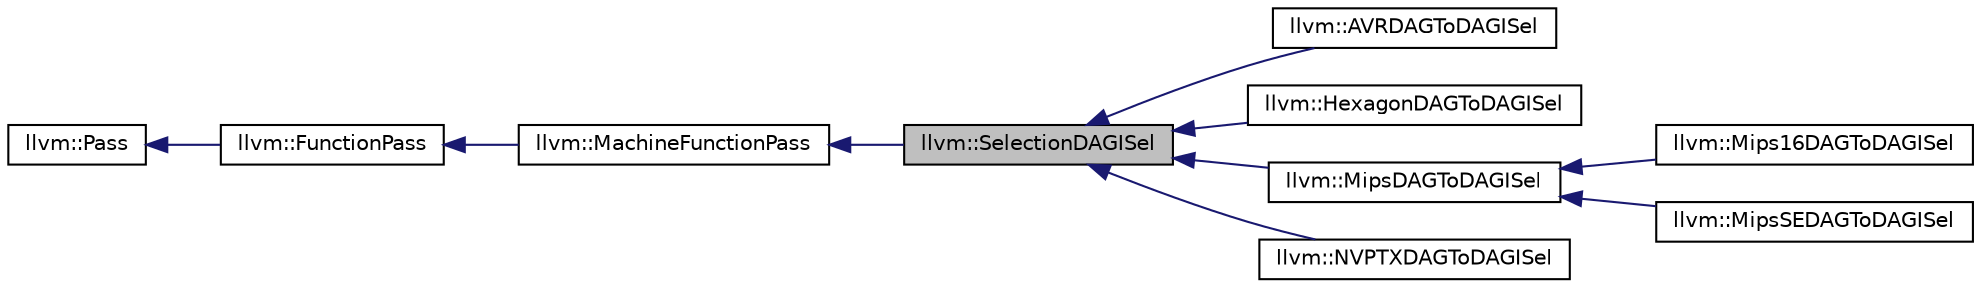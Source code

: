 digraph "llvm::SelectionDAGISel"
{
 // LATEX_PDF_SIZE
  bgcolor="transparent";
  edge [fontname="Helvetica",fontsize="10",labelfontname="Helvetica",labelfontsize="10"];
  node [fontname="Helvetica",fontsize="10",shape="box"];
  rankdir="LR";
  Node1 [label="llvm::SelectionDAGISel",height=0.2,width=0.4,color="black", fillcolor="grey75", style="filled", fontcolor="black",tooltip="SelectionDAGISel - This is the common base class used for SelectionDAG-based pattern-matching instruc..."];
  Node2 -> Node1 [dir="back",color="midnightblue",fontsize="10",style="solid",fontname="Helvetica"];
  Node2 [label="llvm::MachineFunctionPass",height=0.2,width=0.4,color="black",URL="$classllvm_1_1MachineFunctionPass.html",tooltip="MachineFunctionPass - This class adapts the FunctionPass interface to allow convenient creation of pa..."];
  Node3 -> Node2 [dir="back",color="midnightblue",fontsize="10",style="solid",fontname="Helvetica"];
  Node3 [label="llvm::FunctionPass",height=0.2,width=0.4,color="black",URL="$classllvm_1_1FunctionPass.html",tooltip="FunctionPass class - This class is used to implement most global optimizations."];
  Node4 -> Node3 [dir="back",color="midnightblue",fontsize="10",style="solid",fontname="Helvetica"];
  Node4 [label="llvm::Pass",height=0.2,width=0.4,color="black",URL="$classllvm_1_1Pass.html",tooltip="Pass interface - Implemented by all 'passes'."];
  Node1 -> Node5 [dir="back",color="midnightblue",fontsize="10",style="solid",fontname="Helvetica"];
  Node5 [label="llvm::AVRDAGToDAGISel",height=0.2,width=0.4,color="black",URL="$classllvm_1_1AVRDAGToDAGISel.html",tooltip="Lowers LLVM IR (in DAG form) to AVR MC instructions (in DAG form)."];
  Node1 -> Node6 [dir="back",color="midnightblue",fontsize="10",style="solid",fontname="Helvetica"];
  Node6 [label="llvm::HexagonDAGToDAGISel",height=0.2,width=0.4,color="black",URL="$classllvm_1_1HexagonDAGToDAGISel.html",tooltip=" "];
  Node1 -> Node7 [dir="back",color="midnightblue",fontsize="10",style="solid",fontname="Helvetica"];
  Node7 [label="llvm::MipsDAGToDAGISel",height=0.2,width=0.4,color="black",URL="$classllvm_1_1MipsDAGToDAGISel.html",tooltip=" "];
  Node7 -> Node8 [dir="back",color="midnightblue",fontsize="10",style="solid",fontname="Helvetica"];
  Node8 [label="llvm::Mips16DAGToDAGISel",height=0.2,width=0.4,color="black",URL="$classllvm_1_1Mips16DAGToDAGISel.html",tooltip=" "];
  Node7 -> Node9 [dir="back",color="midnightblue",fontsize="10",style="solid",fontname="Helvetica"];
  Node9 [label="llvm::MipsSEDAGToDAGISel",height=0.2,width=0.4,color="black",URL="$classllvm_1_1MipsSEDAGToDAGISel.html",tooltip=" "];
  Node1 -> Node10 [dir="back",color="midnightblue",fontsize="10",style="solid",fontname="Helvetica"];
  Node10 [label="llvm::NVPTXDAGToDAGISel",height=0.2,width=0.4,color="black",URL="$classllvm_1_1NVPTXDAGToDAGISel.html",tooltip=" "];
}
